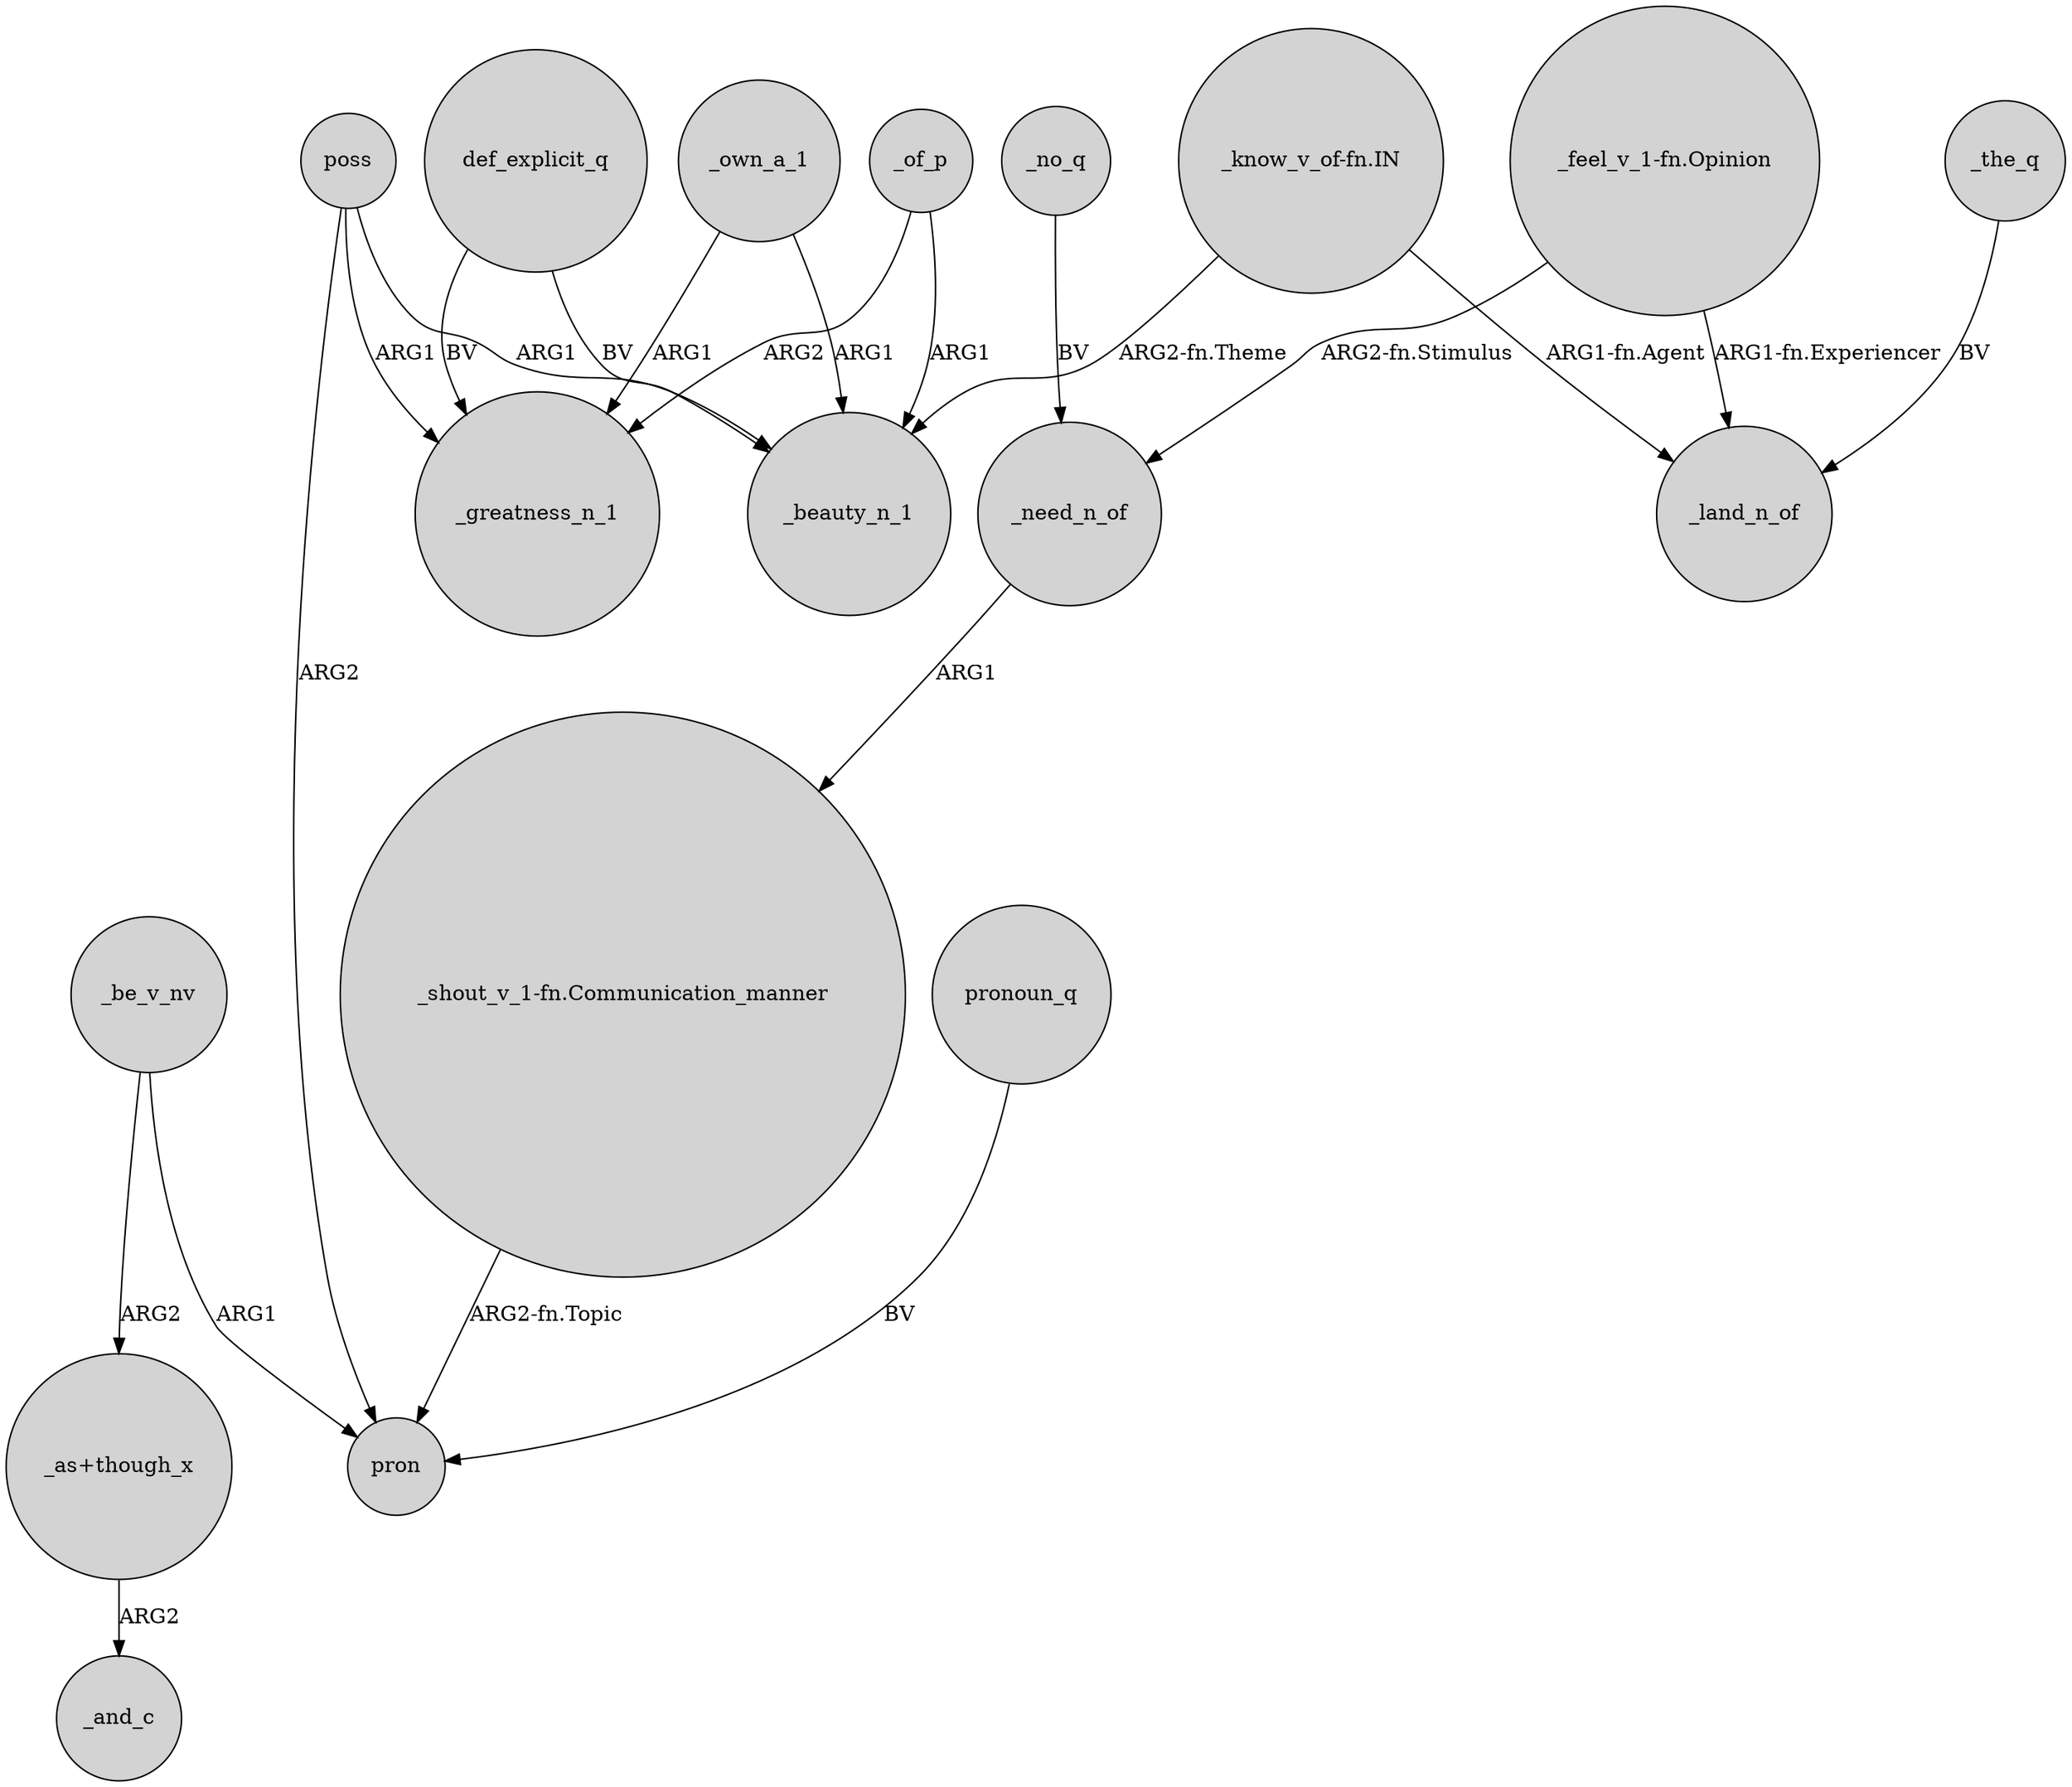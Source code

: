 digraph {
	node [shape=circle style=filled]
	_be_v_nv -> pron [label=ARG1]
	_be_v_nv -> "_as+though_x" [label=ARG2]
	poss -> pron [label=ARG2]
	"_feel_v_1-fn.Opinion" -> _land_n_of [label="ARG1-fn.Experiencer"]
	"_shout_v_1-fn.Communication_manner" -> pron [label="ARG2-fn.Topic"]
	"_as+though_x" -> _and_c [label=ARG2]
	poss -> _greatness_n_1 [label=ARG1]
	def_explicit_q -> _beauty_n_1 [label=BV]
	_own_a_1 -> _beauty_n_1 [label=ARG1]
	_need_n_of -> "_shout_v_1-fn.Communication_manner" [label=ARG1]
	"_know_v_of-fn.IN" -> _beauty_n_1 [label="ARG2-fn.Theme"]
	_of_p -> _beauty_n_1 [label=ARG1]
	_of_p -> _greatness_n_1 [label=ARG2]
	_no_q -> _need_n_of [label=BV]
	_the_q -> _land_n_of [label=BV]
	pronoun_q -> pron [label=BV]
	poss -> _beauty_n_1 [label=ARG1]
	"_know_v_of-fn.IN" -> _land_n_of [label="ARG1-fn.Agent"]
	_own_a_1 -> _greatness_n_1 [label=ARG1]
	def_explicit_q -> _greatness_n_1 [label=BV]
	"_feel_v_1-fn.Opinion" -> _need_n_of [label="ARG2-fn.Stimulus"]
}
